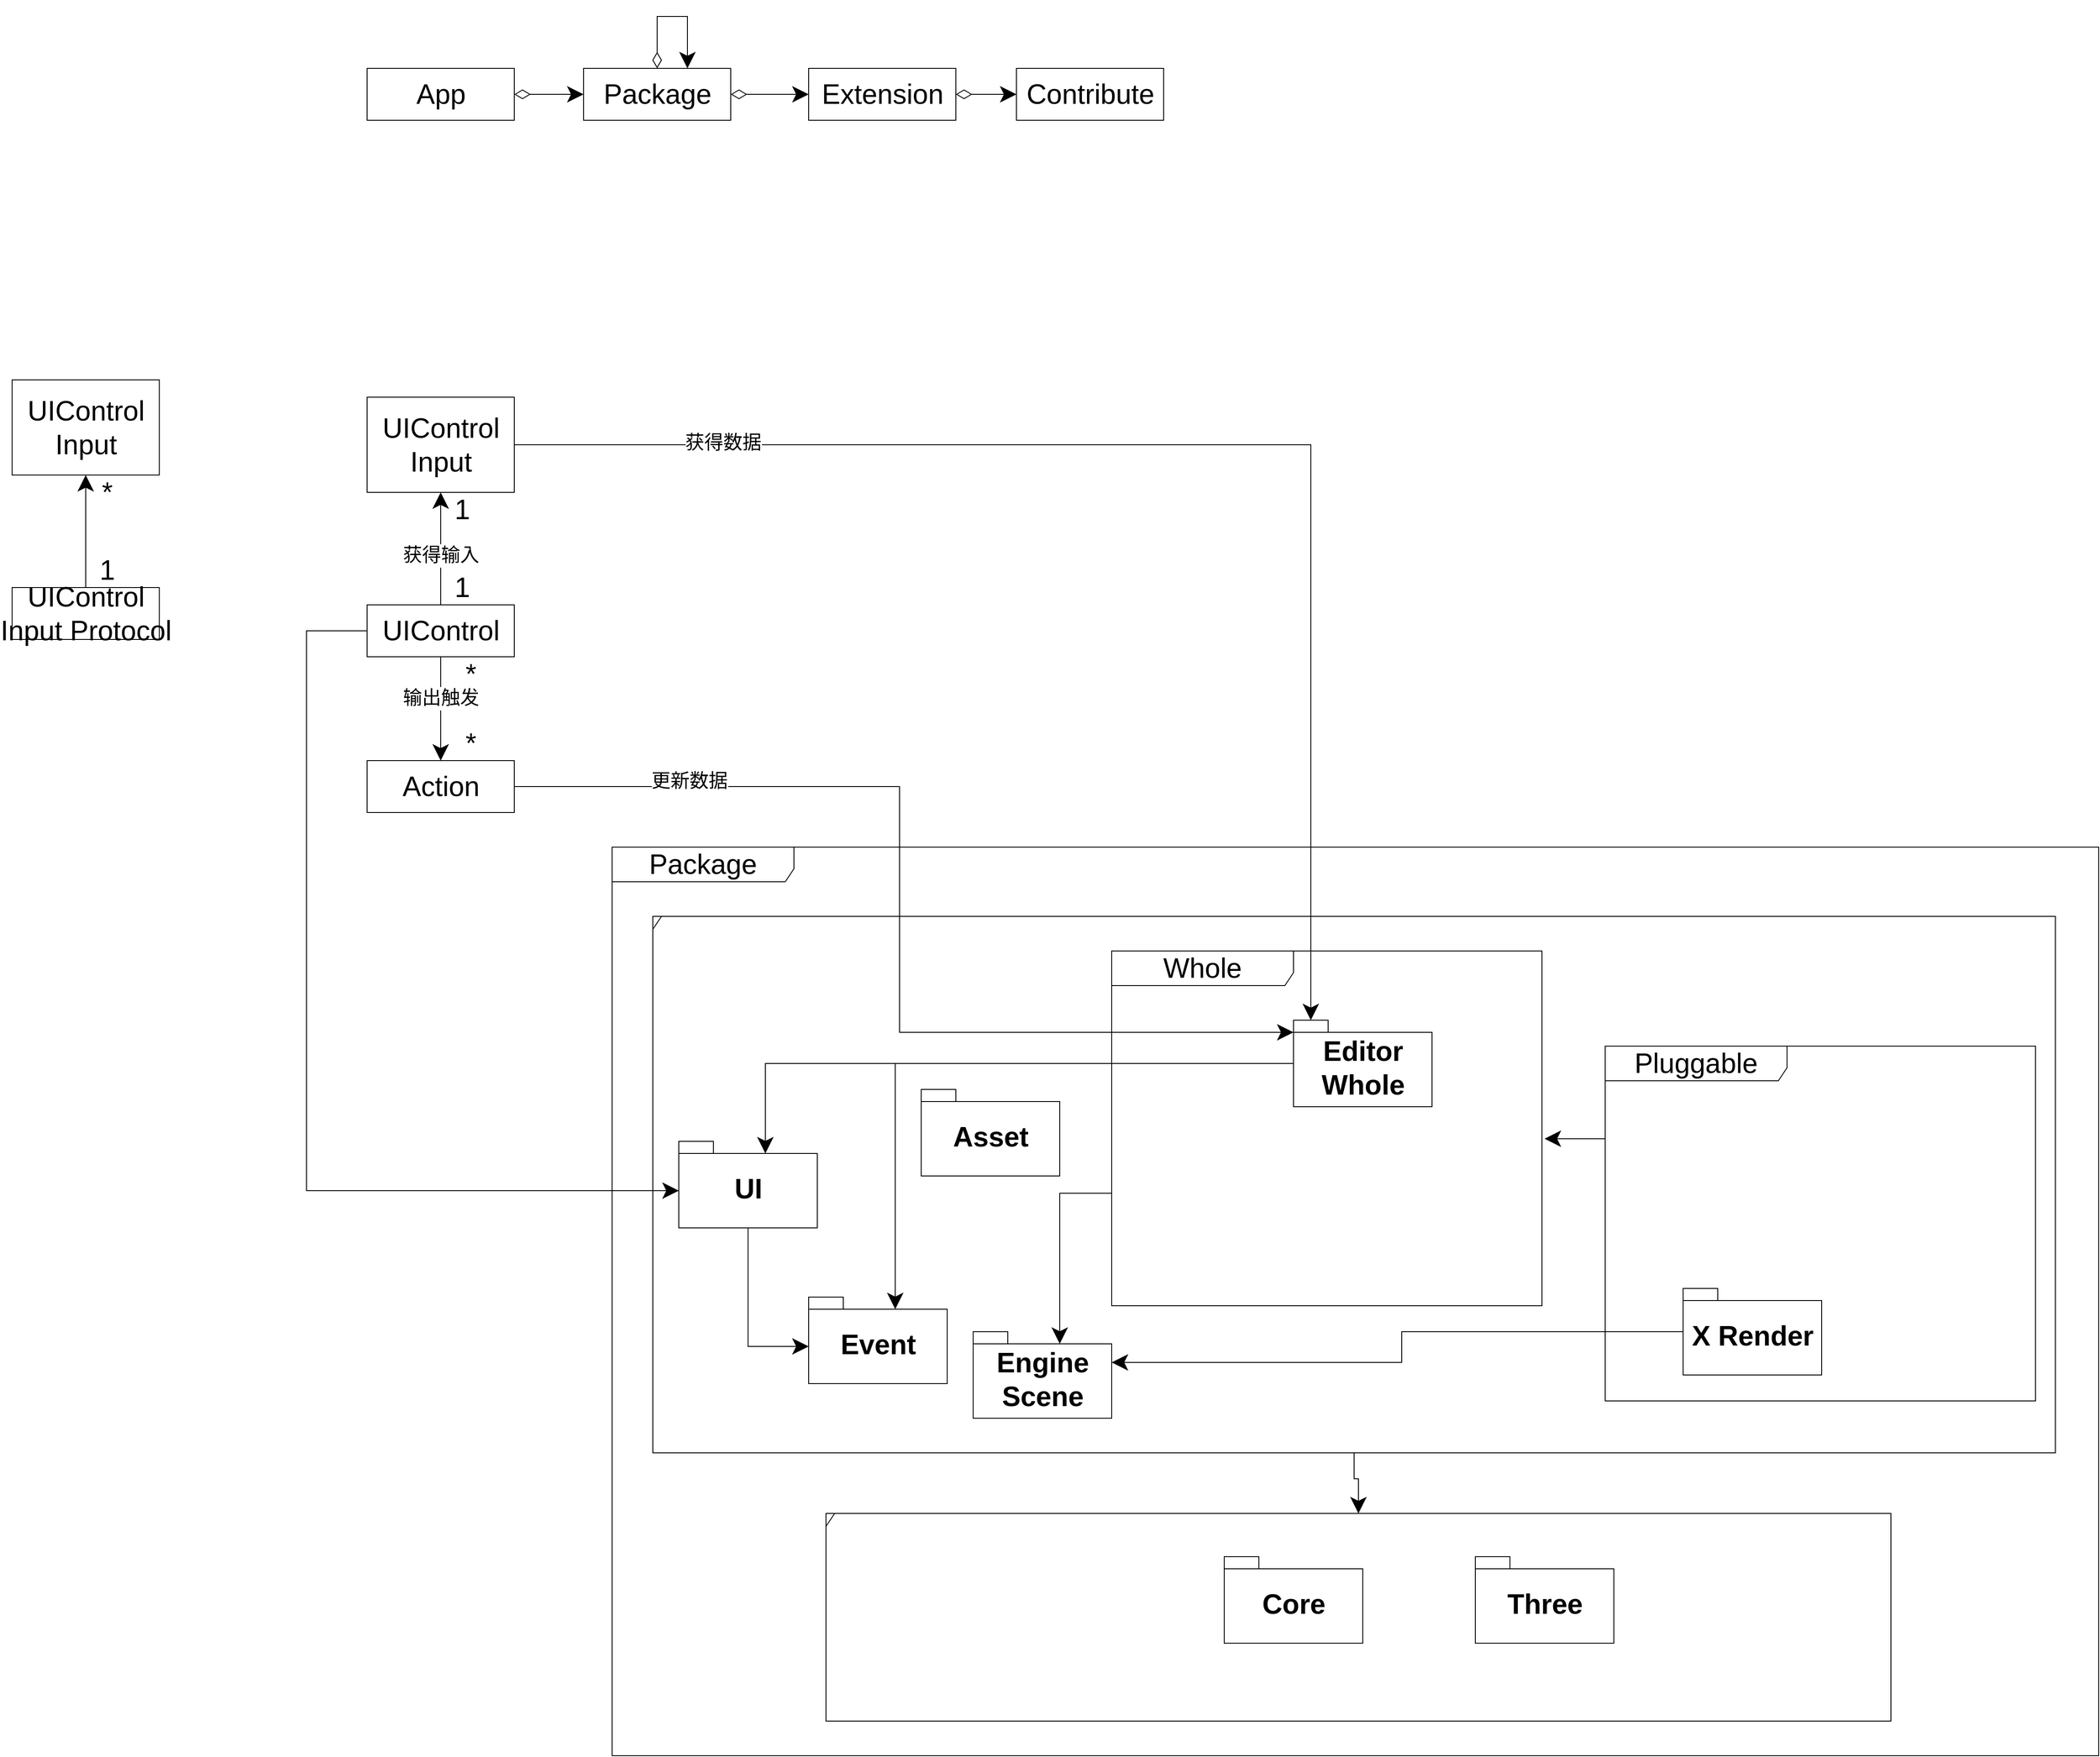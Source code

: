 <mxfile version="14.6.13" type="device"><diagram id="hiG57LVaa24anY5Qma7B" name="第 1 页"><mxGraphModel dx="3866" dy="2873" grid="1" gridSize="10" guides="1" tooltips="1" connect="1" arrows="1" fold="1" page="1" pageScale="1" pageWidth="827" pageHeight="1169" math="0" shadow="0"><root><mxCell id="0"/><mxCell id="1" parent="0"/><mxCell id="pG1GEO2IwjlZoVOx_IzQ-61" value="&lt;font style=&quot;font-size: 32px&quot;&gt;Whole&lt;/font&gt;" style="shape=umlFrame;whiteSpace=wrap;html=1;width=210;height=40;fontSize=32;" parent="1" vertex="1"><mxGeometry x="300" y="30" width="497" height="410" as="geometry"/></mxCell><mxCell id="pG1GEO2IwjlZoVOx_IzQ-1" value="&lt;font style=&quot;font-size: 32px&quot;&gt;Package&lt;/font&gt;" style="shape=umlFrame;whiteSpace=wrap;html=1;width=210;height=40;fontSize=32;" parent="1" vertex="1"><mxGeometry x="-277" y="-90" width="1717" height="1050" as="geometry"/></mxCell><mxCell id="pG1GEO2IwjlZoVOx_IzQ-57" style="edgeStyle=orthogonalEdgeStyle;rounded=0;orthogonalLoop=1;jettySize=auto;html=1;startSize=16;endSize=16;" parent="1" source="pG1GEO2IwjlZoVOx_IzQ-56" target="pG1GEO2IwjlZoVOx_IzQ-55" edge="1"><mxGeometry relative="1" as="geometry"/></mxCell><mxCell id="pG1GEO2IwjlZoVOx_IzQ-56" value="" style="shape=umlFrame;whiteSpace=wrap;html=1;width=10;height=15;fontSize=32;" parent="1" vertex="1"><mxGeometry x="-230" y="-10" width="1620" height="620" as="geometry"/></mxCell><mxCell id="pG1GEO2IwjlZoVOx_IzQ-55" value="" style="shape=umlFrame;whiteSpace=wrap;html=1;width=10;height=15;fontSize=32;" parent="1" vertex="1"><mxGeometry x="-30" y="680" width="1230" height="240" as="geometry"/></mxCell><mxCell id="pG1GEO2IwjlZoVOx_IzQ-8" style="edgeStyle=orthogonalEdgeStyle;rounded=0;orthogonalLoop=1;jettySize=auto;html=1;entryX=0;entryY=0;entryDx=100;entryDy=14;entryPerimeter=0;endSize=16;startSize=16;" parent="1" target="pG1GEO2IwjlZoVOx_IzQ-5" edge="1"><mxGeometry relative="1" as="geometry"><mxPoint x="300" y="310" as="sourcePoint"/><Array as="points"><mxPoint x="240" y="310"/></Array></mxGeometry></mxCell><mxCell id="pG1GEO2IwjlZoVOx_IzQ-43" style="edgeStyle=orthogonalEdgeStyle;rounded=0;orthogonalLoop=1;jettySize=auto;html=1;entryX=0;entryY=0;entryDx=100;entryDy=14;entryPerimeter=0;startSize=16;endSize=16;" parent="1" source="pG1GEO2IwjlZoVOx_IzQ-2" target="pG1GEO2IwjlZoVOx_IzQ-42" edge="1"><mxGeometry relative="1" as="geometry"/></mxCell><mxCell id="pG1GEO2IwjlZoVOx_IzQ-53" style="edgeStyle=orthogonalEdgeStyle;rounded=0;orthogonalLoop=1;jettySize=auto;html=1;entryX=0;entryY=0;entryDx=100;entryDy=14;entryPerimeter=0;startSize=16;endSize=16;" parent="1" source="pG1GEO2IwjlZoVOx_IzQ-2" target="pG1GEO2IwjlZoVOx_IzQ-50" edge="1"><mxGeometry relative="1" as="geometry"/></mxCell><mxCell id="pG1GEO2IwjlZoVOx_IzQ-2" value="Editor&lt;br&gt;Whole" style="shape=folder;fontStyle=1;spacingTop=10;tabWidth=40;tabHeight=14;tabPosition=left;html=1;fontSize=32;" parent="1" vertex="1"><mxGeometry x="510" y="110" width="160" height="100" as="geometry"/></mxCell><mxCell id="pG1GEO2IwjlZoVOx_IzQ-4" value="Core" style="shape=folder;fontStyle=1;spacingTop=10;tabWidth=40;tabHeight=14;tabPosition=left;html=1;fontSize=32;" parent="1" vertex="1"><mxGeometry x="430" y="730" width="160" height="100" as="geometry"/></mxCell><mxCell id="pG1GEO2IwjlZoVOx_IzQ-5" value="Engine&lt;br&gt;Scene" style="shape=folder;fontStyle=1;spacingTop=10;tabWidth=40;tabHeight=14;tabPosition=left;html=1;fontSize=32;" parent="1" vertex="1"><mxGeometry x="140" y="470" width="160" height="100" as="geometry"/></mxCell><mxCell id="pG1GEO2IwjlZoVOx_IzQ-11" style="edgeStyle=orthogonalEdgeStyle;rounded=0;orthogonalLoop=1;jettySize=auto;html=1;exitX=0;exitY=0.261;exitDx=0;exitDy=0;exitPerimeter=0;endSize=16;startSize=16;" parent="1" source="pG1GEO2IwjlZoVOx_IzQ-6" edge="1"><mxGeometry relative="1" as="geometry"><mxPoint x="800" y="247" as="targetPoint"/></mxGeometry></mxCell><mxCell id="pG1GEO2IwjlZoVOx_IzQ-6" value="&lt;font style=&quot;font-size: 32px&quot;&gt;Pluggable&lt;/font&gt;" style="shape=umlFrame;whiteSpace=wrap;html=1;width=210;height=40;fontSize=32;" parent="1" vertex="1"><mxGeometry x="870" y="140" width="497" height="410" as="geometry"/></mxCell><mxCell id="pG1GEO2IwjlZoVOx_IzQ-40" style="edgeStyle=orthogonalEdgeStyle;rounded=0;orthogonalLoop=1;jettySize=auto;html=1;startSize=16;endSize=16;entryX=0;entryY=0;entryDx=160;entryDy=35.5;entryPerimeter=0;" parent="1" source="pG1GEO2IwjlZoVOx_IzQ-7" target="pG1GEO2IwjlZoVOx_IzQ-5" edge="1"><mxGeometry relative="1" as="geometry"><mxPoint x="400" y="316" as="targetPoint"/></mxGeometry></mxCell><mxCell id="pG1GEO2IwjlZoVOx_IzQ-7" value="X Render" style="shape=folder;fontStyle=1;spacingTop=10;tabWidth=40;tabHeight=14;tabPosition=left;html=1;fontSize=32;" parent="1" vertex="1"><mxGeometry x="960" y="420" width="160" height="100" as="geometry"/></mxCell><mxCell id="pG1GEO2IwjlZoVOx_IzQ-37" style="edgeStyle=orthogonalEdgeStyle;rounded=0;orthogonalLoop=1;jettySize=auto;html=1;entryX=0;entryY=0;entryDx=0;entryDy=14;entryPerimeter=0;startSize=16;endSize=16;" parent="1" source="pG1GEO2IwjlZoVOx_IzQ-26" target="pG1GEO2IwjlZoVOx_IzQ-2" edge="1"><mxGeometry relative="1" as="geometry"/></mxCell><mxCell id="pG1GEO2IwjlZoVOx_IzQ-39" value="&lt;font style=&quot;font-size: 22px&quot;&gt;更新数据&lt;/font&gt;" style="edgeLabel;html=1;align=center;verticalAlign=middle;resizable=0;points=[];" parent="pG1GEO2IwjlZoVOx_IzQ-37" vertex="1" connectable="0"><mxGeometry x="-0.657" y="6" relative="1" as="geometry"><mxPoint x="-1" as="offset"/></mxGeometry></mxCell><mxCell id="pG1GEO2IwjlZoVOx_IzQ-26" value="Action" style="html=1;fontSize=32;" parent="1" vertex="1"><mxGeometry x="-560" y="-190.0" width="170" height="60" as="geometry"/></mxCell><mxCell id="pG1GEO2IwjlZoVOx_IzQ-34" style="edgeStyle=orthogonalEdgeStyle;rounded=0;orthogonalLoop=1;jettySize=auto;html=1;entryX=0.5;entryY=0;entryDx=0;entryDy=0;startSize=16;endSize=16;" parent="1" source="pG1GEO2IwjlZoVOx_IzQ-30" target="pG1GEO2IwjlZoVOx_IzQ-26" edge="1"><mxGeometry relative="1" as="geometry"/></mxCell><mxCell id="pG1GEO2IwjlZoVOx_IzQ-35" value="&lt;font style=&quot;font-size: 22px&quot;&gt;输出触发&lt;/font&gt;" style="edgeLabel;html=1;align=center;verticalAlign=middle;resizable=0;points=[];" parent="pG1GEO2IwjlZoVOx_IzQ-34" vertex="1" connectable="0"><mxGeometry x="-0.622" y="3" relative="1" as="geometry"><mxPoint x="-3" y="25" as="offset"/></mxGeometry></mxCell><mxCell id="pG1GEO2IwjlZoVOx_IzQ-48" style="edgeStyle=orthogonalEdgeStyle;rounded=0;orthogonalLoop=1;jettySize=auto;html=1;startSize=16;endSize=16;" parent="1" source="pG1GEO2IwjlZoVOx_IzQ-30" target="pG1GEO2IwjlZoVOx_IzQ-31" edge="1"><mxGeometry relative="1" as="geometry"/></mxCell><mxCell id="pG1GEO2IwjlZoVOx_IzQ-49" value="&lt;font style=&quot;font-size: 22px&quot;&gt;获得输入&lt;/font&gt;" style="edgeLabel;html=1;align=center;verticalAlign=middle;resizable=0;points=[];" parent="pG1GEO2IwjlZoVOx_IzQ-48" vertex="1" connectable="0"><mxGeometry x="0.062" y="-1" relative="1" as="geometry"><mxPoint x="-1" y="12" as="offset"/></mxGeometry></mxCell><mxCell id="pG1GEO2IwjlZoVOx_IzQ-58" style="edgeStyle=orthogonalEdgeStyle;rounded=0;orthogonalLoop=1;jettySize=auto;html=1;entryX=0;entryY=0;entryDx=0;entryDy=57;entryPerimeter=0;startSize=16;endSize=16;" parent="1" source="pG1GEO2IwjlZoVOx_IzQ-30" target="pG1GEO2IwjlZoVOx_IzQ-42" edge="1"><mxGeometry relative="1" as="geometry"><Array as="points"><mxPoint x="-630" y="-340"/><mxPoint x="-630" y="307"/></Array></mxGeometry></mxCell><mxCell id="pG1GEO2IwjlZoVOx_IzQ-30" value="UIControl" style="html=1;fontSize=32;" parent="1" vertex="1"><mxGeometry x="-560" y="-370.0" width="170" height="60" as="geometry"/></mxCell><mxCell id="pG1GEO2IwjlZoVOx_IzQ-33" style="edgeStyle=orthogonalEdgeStyle;rounded=0;orthogonalLoop=1;jettySize=auto;html=1;entryX=0;entryY=0;entryDx=20;entryDy=0;entryPerimeter=0;startSize=16;endSize=16;" parent="1" source="pG1GEO2IwjlZoVOx_IzQ-31" target="pG1GEO2IwjlZoVOx_IzQ-2" edge="1"><mxGeometry relative="1" as="geometry"/></mxCell><mxCell id="pG1GEO2IwjlZoVOx_IzQ-38" value="&lt;font style=&quot;font-size: 22px&quot;&gt;获得数据&lt;/font&gt;" style="edgeLabel;html=1;align=center;verticalAlign=middle;resizable=0;points=[];" parent="pG1GEO2IwjlZoVOx_IzQ-33" vertex="1" connectable="0"><mxGeometry x="-0.695" y="2" relative="1" as="geometry"><mxPoint x="-1" as="offset"/></mxGeometry></mxCell><mxCell id="pG1GEO2IwjlZoVOx_IzQ-31" value="UIControl&lt;br&gt;Input" style="html=1;fontSize=32;" parent="1" vertex="1"><mxGeometry x="-560" y="-610" width="170" height="110" as="geometry"/></mxCell><mxCell id="pG1GEO2IwjlZoVOx_IzQ-54" style="edgeStyle=orthogonalEdgeStyle;rounded=0;orthogonalLoop=1;jettySize=auto;html=1;entryX=0;entryY=0;entryDx=0;entryDy=57;entryPerimeter=0;startSize=16;endSize=16;" parent="1" source="pG1GEO2IwjlZoVOx_IzQ-42" target="pG1GEO2IwjlZoVOx_IzQ-50" edge="1"><mxGeometry relative="1" as="geometry"/></mxCell><mxCell id="pG1GEO2IwjlZoVOx_IzQ-42" value="UI" style="shape=folder;fontStyle=1;spacingTop=10;tabWidth=40;tabHeight=14;tabPosition=left;html=1;fontSize=32;" parent="1" vertex="1"><mxGeometry x="-200.0" y="250" width="160" height="100" as="geometry"/></mxCell><mxCell id="pG1GEO2IwjlZoVOx_IzQ-50" value="Event" style="shape=folder;fontStyle=1;spacingTop=10;tabWidth=40;tabHeight=14;tabPosition=left;html=1;fontSize=32;" parent="1" vertex="1"><mxGeometry x="-50.0" y="430" width="160" height="100" as="geometry"/></mxCell><mxCell id="pG1GEO2IwjlZoVOx_IzQ-59" value="Three" style="shape=folder;fontStyle=1;spacingTop=10;tabWidth=40;tabHeight=14;tabPosition=left;html=1;fontSize=32;" parent="1" vertex="1"><mxGeometry x="720" y="730" width="160" height="100" as="geometry"/></mxCell><mxCell id="pG1GEO2IwjlZoVOx_IzQ-62" value="" style="edgeStyle=orthogonalEdgeStyle;rounded=0;orthogonalLoop=1;jettySize=auto;html=1;startSize=16;endSize=16;entryX=0;entryY=0.5;entryDx=0;entryDy=0;startArrow=diamondThin;startFill=0;" parent="1" source="pG1GEO2IwjlZoVOx_IzQ-63" target="pG1GEO2IwjlZoVOx_IzQ-64" edge="1"><mxGeometry relative="1" as="geometry"><mxPoint x="-60" y="-950" as="targetPoint"/></mxGeometry></mxCell><mxCell id="pG1GEO2IwjlZoVOx_IzQ-63" value="Package" style="html=1;fontSize=32;" parent="1" vertex="1"><mxGeometry x="-310" y="-990.0" width="170" height="60" as="geometry"/></mxCell><mxCell id="pG1GEO2IwjlZoVOx_IzQ-66" value="" style="edgeStyle=orthogonalEdgeStyle;rounded=0;orthogonalLoop=1;jettySize=auto;html=1;startSize=16;endSize=16;startArrow=diamondThin;startFill=0;" parent="1" source="pG1GEO2IwjlZoVOx_IzQ-64" target="pG1GEO2IwjlZoVOx_IzQ-65" edge="1"><mxGeometry relative="1" as="geometry"/></mxCell><mxCell id="pG1GEO2IwjlZoVOx_IzQ-64" value="Extension" style="html=1;fontSize=32;" parent="1" vertex="1"><mxGeometry x="-50" y="-990.0" width="170" height="60" as="geometry"/></mxCell><mxCell id="pG1GEO2IwjlZoVOx_IzQ-65" value="Contribute" style="html=1;fontSize=32;" parent="1" vertex="1"><mxGeometry x="190" y="-990.0" width="170" height="60" as="geometry"/></mxCell><mxCell id="pG1GEO2IwjlZoVOx_IzQ-67" style="edgeStyle=orthogonalEdgeStyle;rounded=0;orthogonalLoop=1;jettySize=auto;html=1;startArrow=diamondThin;startFill=0;startSize=16;endSize=16;" parent="1" source="pG1GEO2IwjlZoVOx_IzQ-63" edge="1"><mxGeometry relative="1" as="geometry"><mxPoint x="-190" y="-990" as="targetPoint"/><Array as="points"><mxPoint x="-225" y="-1050"/><mxPoint x="-190" y="-1050"/></Array></mxGeometry></mxCell><mxCell id="pG1GEO2IwjlZoVOx_IzQ-68" value="" style="edgeStyle=orthogonalEdgeStyle;rounded=0;orthogonalLoop=1;jettySize=auto;html=1;startSize=16;endSize=16;startArrow=diamondThin;startFill=0;" parent="1" source="pG1GEO2IwjlZoVOx_IzQ-69" edge="1"><mxGeometry relative="1" as="geometry"><mxPoint x="-310" y="-960" as="targetPoint"/></mxGeometry></mxCell><mxCell id="pG1GEO2IwjlZoVOx_IzQ-69" value="App" style="html=1;fontSize=32;" parent="1" vertex="1"><mxGeometry x="-560" y="-990.0" width="170" height="60" as="geometry"/></mxCell><mxCell id="lnWgwUYv2Ek1C3urNacX-1" value="&lt;font style=&quot;font-size: 32px&quot;&gt;1&lt;/font&gt;" style="text;html=1;strokeColor=none;fillColor=none;align=center;verticalAlign=middle;whiteSpace=wrap;rounded=0;" vertex="1" parent="1"><mxGeometry x="-470.0" y="-400" width="40" height="20" as="geometry"/></mxCell><mxCell id="lnWgwUYv2Ek1C3urNacX-2" value="&lt;font style=&quot;font-size: 32px&quot;&gt;1&lt;/font&gt;" style="text;html=1;strokeColor=none;fillColor=none;align=center;verticalAlign=middle;whiteSpace=wrap;rounded=0;" vertex="1" parent="1"><mxGeometry x="-470.0" y="-490" width="40" height="20" as="geometry"/></mxCell><mxCell id="lnWgwUYv2Ek1C3urNacX-3" value="&lt;font style=&quot;font-size: 32px&quot;&gt;*&lt;/font&gt;" style="text;html=1;strokeColor=none;fillColor=none;align=center;verticalAlign=middle;whiteSpace=wrap;rounded=0;" vertex="1" parent="1"><mxGeometry x="-460.0" y="-300" width="40" height="20" as="geometry"/></mxCell><mxCell id="lnWgwUYv2Ek1C3urNacX-4" value="&lt;font style=&quot;font-size: 32px&quot;&gt;*&lt;/font&gt;" style="text;html=1;strokeColor=none;fillColor=none;align=center;verticalAlign=middle;whiteSpace=wrap;rounded=0;" vertex="1" parent="1"><mxGeometry x="-460.0" y="-220" width="40" height="20" as="geometry"/></mxCell><mxCell id="lnWgwUYv2Ek1C3urNacX-9" style="edgeStyle=orthogonalEdgeStyle;rounded=0;orthogonalLoop=1;jettySize=auto;html=1;startSize=16;endSize=16;" edge="1" parent="1" source="lnWgwUYv2Ek1C3urNacX-11" target="lnWgwUYv2Ek1C3urNacX-12"><mxGeometry relative="1" as="geometry"/></mxCell><mxCell id="lnWgwUYv2Ek1C3urNacX-11" value="UIControl&lt;br&gt;Input Protocol" style="html=1;fontSize=32;" vertex="1" parent="1"><mxGeometry x="-970" y="-390.0" width="170" height="60" as="geometry"/></mxCell><mxCell id="lnWgwUYv2Ek1C3urNacX-12" value="UIControl&lt;br&gt;Input" style="html=1;fontSize=32;" vertex="1" parent="1"><mxGeometry x="-970" y="-630" width="170" height="110" as="geometry"/></mxCell><mxCell id="lnWgwUYv2Ek1C3urNacX-13" value="&lt;font style=&quot;font-size: 32px&quot;&gt;1&lt;/font&gt;" style="text;html=1;strokeColor=none;fillColor=none;align=center;verticalAlign=middle;whiteSpace=wrap;rounded=0;" vertex="1" parent="1"><mxGeometry x="-880.0" y="-420" width="40" height="20" as="geometry"/></mxCell><mxCell id="lnWgwUYv2Ek1C3urNacX-14" value="&lt;font style=&quot;font-size: 32px&quot;&gt;*&lt;/font&gt;" style="text;html=1;strokeColor=none;fillColor=none;align=center;verticalAlign=middle;whiteSpace=wrap;rounded=0;" vertex="1" parent="1"><mxGeometry x="-880.0" y="-510" width="40" height="20" as="geometry"/></mxCell><mxCell id="lnWgwUYv2Ek1C3urNacX-17" value="Asset" style="shape=folder;fontStyle=1;spacingTop=10;tabWidth=40;tabHeight=14;tabPosition=left;html=1;fontSize=32;" vertex="1" parent="1"><mxGeometry x="80.0" y="190" width="160" height="100" as="geometry"/></mxCell></root></mxGraphModel></diagram></mxfile>